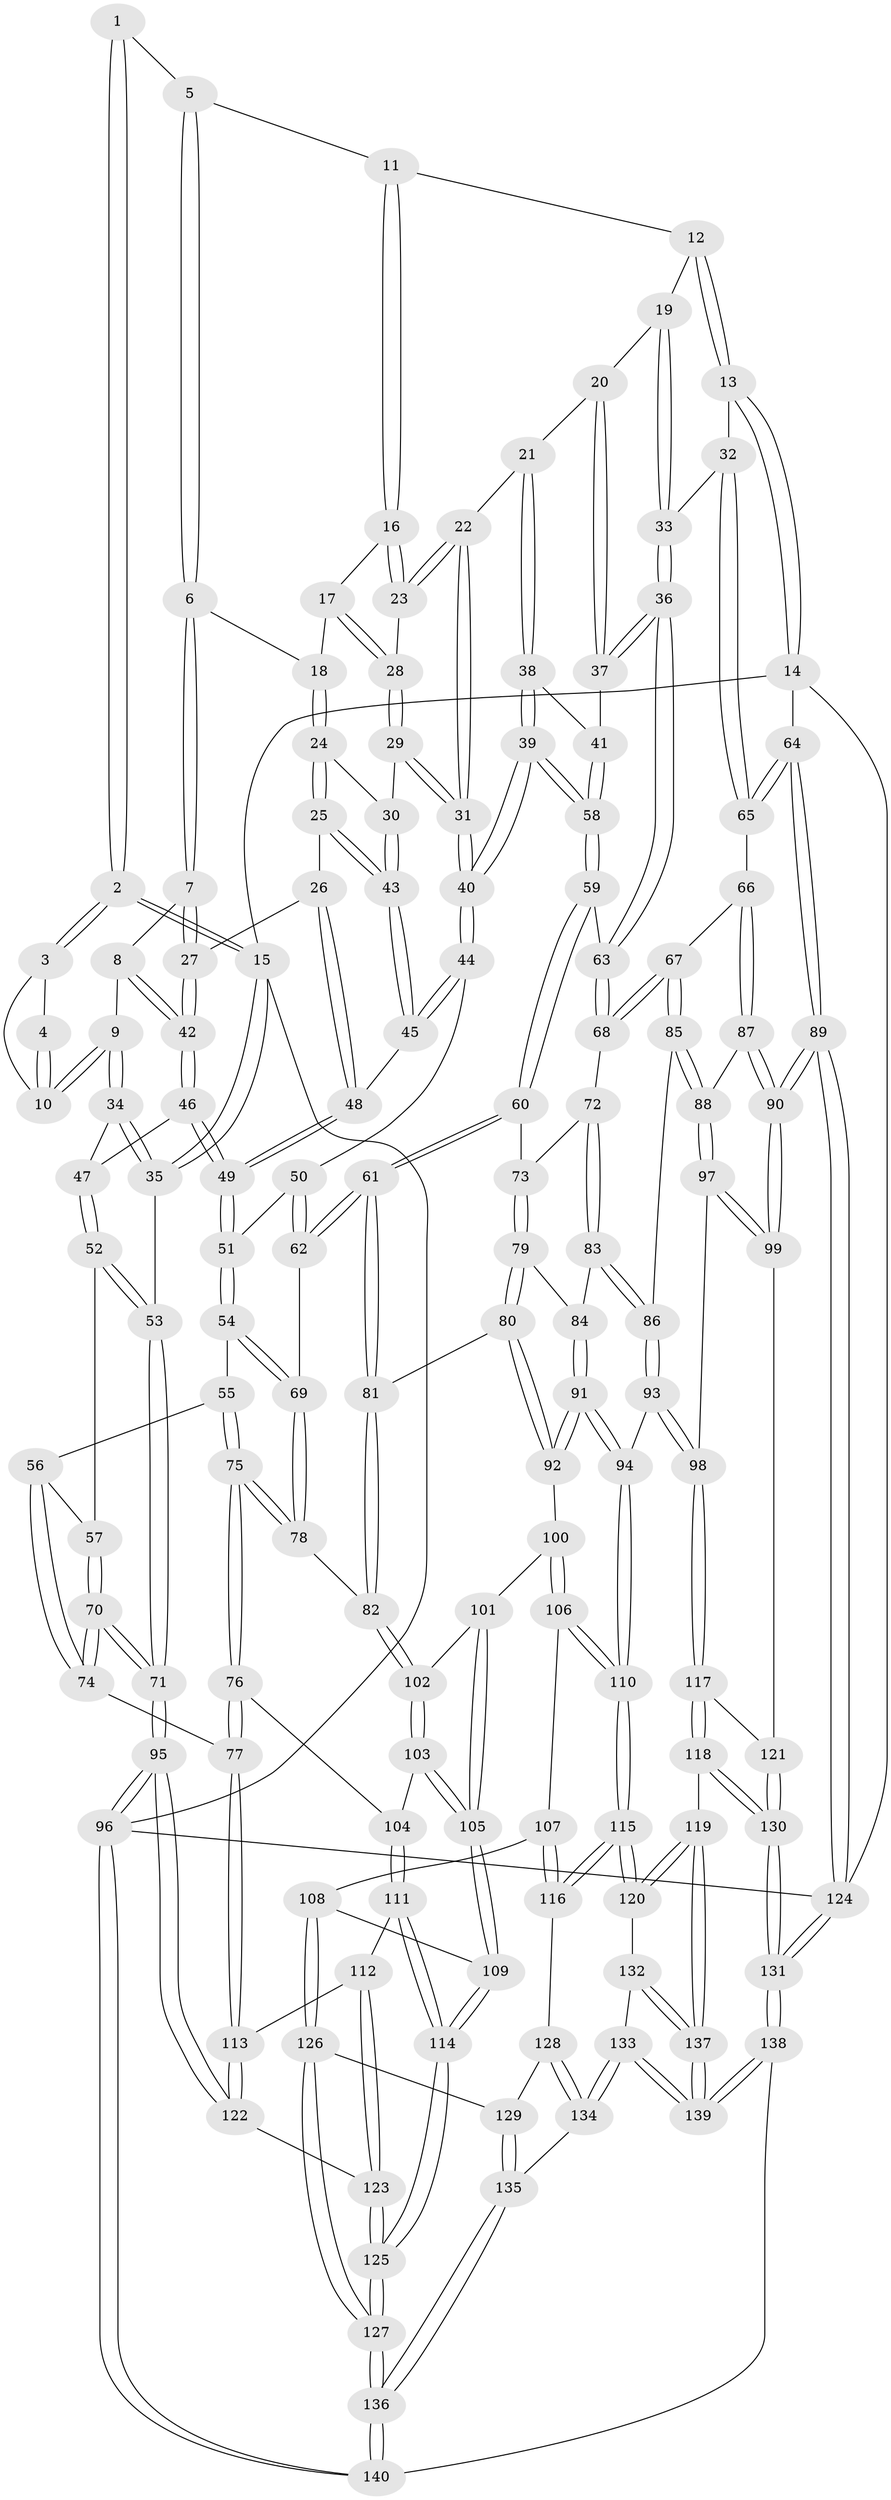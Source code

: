 // coarse degree distribution, {3: 0.1348314606741573, 6: 0.14606741573033707, 2: 0.011235955056179775, 4: 0.42696629213483145, 5: 0.2696629213483146, 8: 0.011235955056179775}
// Generated by graph-tools (version 1.1) at 2025/42/03/06/25 10:42:34]
// undirected, 140 vertices, 347 edges
graph export_dot {
graph [start="1"]
  node [color=gray90,style=filled];
  1 [pos="+0.3242504661002732+0"];
  2 [pos="+0+0"];
  3 [pos="+0.09626520071165479+0.04568359995626157"];
  4 [pos="+0.19615965617213+0"];
  5 [pos="+0.34925807256615954+0"];
  6 [pos="+0.3538453825557559+0"];
  7 [pos="+0.22367258040590157+0.12153205393998075"];
  8 [pos="+0.20864888028490475+0.12743586479220406"];
  9 [pos="+0.14488526370877777+0.13402979230565484"];
  10 [pos="+0.13599727947408233+0.10412916977760775"];
  11 [pos="+0.6771756776251702+0"];
  12 [pos="+0.9132685785133999+0"];
  13 [pos="+1+0"];
  14 [pos="+1+0"];
  15 [pos="+0+0"];
  16 [pos="+0.610639418008054+0.062090828312806344"];
  17 [pos="+0.4079137927891573+0.0018046131588588302"];
  18 [pos="+0.4012243849919868+0"];
  19 [pos="+0.81954273883916+0.050001330618216544"];
  20 [pos="+0.717794506945288+0.11914409163728422"];
  21 [pos="+0.6778905301739484+0.12928005251576613"];
  22 [pos="+0.625036039049494+0.10401962373099966"];
  23 [pos="+0.6112519503478127+0.07565583016395229"];
  24 [pos="+0.3809808031001353+0.05675756574564651"];
  25 [pos="+0.33912445897462085+0.16898843586104548"];
  26 [pos="+0.3318329117421096+0.1725248754517076"];
  27 [pos="+0.330620269591871+0.17220973649851187"];
  28 [pos="+0.47866962242716776+0.10487359647510412"];
  29 [pos="+0.4804334373890854+0.13526275869060875"];
  30 [pos="+0.43386811643988166+0.1750882260877543"];
  31 [pos="+0.5507507028975465+0.20362470170361519"];
  32 [pos="+0.9066243573912832+0.25172662942463764"];
  33 [pos="+0.8918965789608974+0.2504783409166542"];
  34 [pos="+0.11795309941851599+0.16615203313476745"];
  35 [pos="+0+0.2084824497522415"];
  36 [pos="+0.8491378453606706+0.2753438023584021"];
  37 [pos="+0.8015814652620038+0.2695715787402391"];
  38 [pos="+0.6781225291537047+0.15309472170836902"];
  39 [pos="+0.5897718935894717+0.31101864751437924"];
  40 [pos="+0.5530246471537911+0.2656031533487312"];
  41 [pos="+0.7347955012285544+0.27674740159709454"];
  42 [pos="+0.23953878701145745+0.22830888566068855"];
  43 [pos="+0.41361607813470314+0.19537942830266963"];
  44 [pos="+0.4451789470930238+0.25805705992854255"];
  45 [pos="+0.4384707689304541+0.24981105776359058"];
  46 [pos="+0.2309684016887678+0.2716573358348385"];
  47 [pos="+0.15243573489894563+0.2681032300159773"];
  48 [pos="+0.3192534934920487+0.26335337399268094"];
  49 [pos="+0.2971464883314889+0.3148280909909124"];
  50 [pos="+0.4144528251400798+0.3099138601385018"];
  51 [pos="+0.2984669363288534+0.3190564719030965"];
  52 [pos="+0.10309616636290954+0.36731911442422055"];
  53 [pos="+0+0.3034621831327456"];
  54 [pos="+0.2915382384252689+0.3679906874568944"];
  55 [pos="+0.16919791874223064+0.40919547844713083"];
  56 [pos="+0.13062813590489317+0.3960349561146678"];
  57 [pos="+0.1111554987113632+0.3778950069891972"];
  58 [pos="+0.6060269291672632+0.3425418665215556"];
  59 [pos="+0.6044309082682077+0.35386609426492377"];
  60 [pos="+0.5992356057138786+0.3725416051754661"];
  61 [pos="+0.5179648801029905+0.4332713425789256"];
  62 [pos="+0.45176345344268665+0.4107544686983143"];
  63 [pos="+0.823205867648396+0.39715970362946584"];
  64 [pos="+1+0.34494054452932044"];
  65 [pos="+1+0.3409759734104426"];
  66 [pos="+0.909462681311749+0.4739415085278417"];
  67 [pos="+0.8324521083732653+0.47535989767349407"];
  68 [pos="+0.8245924540766699+0.4679027621177381"];
  69 [pos="+0.33696586730530365+0.43001798681578396"];
  70 [pos="+0+0.6209866275989979"];
  71 [pos="+0+0.6112190759515032"];
  72 [pos="+0.7924387109887576+0.4715368227727077"];
  73 [pos="+0.6190070098696603+0.39502549010155025"];
  74 [pos="+0.06779202530995461+0.63981491349859"];
  75 [pos="+0.2520848179716793+0.5977451819982865"];
  76 [pos="+0.24350060403469226+0.608159545268485"];
  77 [pos="+0.0750092695866324+0.6429730521332204"];
  78 [pos="+0.30657351087788065+0.568397852966403"];
  79 [pos="+0.6662963388875003+0.5259989690005352"];
  80 [pos="+0.5618097217245483+0.5897866580300075"];
  81 [pos="+0.5069311685052053+0.5111131973779857"];
  82 [pos="+0.3812927594477352+0.5827118480756512"];
  83 [pos="+0.7037642862130375+0.5375755082793057"];
  84 [pos="+0.688518055844139+0.5383687436750957"];
  85 [pos="+0.8331207637173029+0.5363132877672507"];
  86 [pos="+0.7541336841219545+0.5965983192779108"];
  87 [pos="+0.9717593559140958+0.5958754426446978"];
  88 [pos="+0.8586410368695928+0.5896467742624174"];
  89 [pos="+1+0.7511713526330336"];
  90 [pos="+1+0.7483911869409696"];
  91 [pos="+0.6642271748595693+0.6709742896309392"];
  92 [pos="+0.5630335063294128+0.5978656384013548"];
  93 [pos="+0.7413363673271224+0.6952597535335626"];
  94 [pos="+0.677980959072956+0.6915217800789532"];
  95 [pos="+0+1"];
  96 [pos="+0+1"];
  97 [pos="+0.8383886663273618+0.6650782651911943"];
  98 [pos="+0.7455679187126344+0.6974771446714798"];
  99 [pos="+0.97069007848788+0.7414845539945948"];
  100 [pos="+0.4974281859392749+0.6826523068215551"];
  101 [pos="+0.45923417571336417+0.6754186595449296"];
  102 [pos="+0.4219155669709839+0.6416234949638776"];
  103 [pos="+0.3471471891156103+0.7336207352820197"];
  104 [pos="+0.26643764574120393+0.6663672905160136"];
  105 [pos="+0.37837633328880155+0.7774098254363767"];
  106 [pos="+0.5004470785552402+0.6888516825250866"];
  107 [pos="+0.47744256487791725+0.761009344657899"];
  108 [pos="+0.3797073690059095+0.7827545630846707"];
  109 [pos="+0.37904187048885396+0.7819395121117173"];
  110 [pos="+0.6040345380139232+0.7756602455528346"];
  111 [pos="+0.24413813115383004+0.7875464418166365"];
  112 [pos="+0.16883572131952929+0.7812639696375157"];
  113 [pos="+0.08385283423412565+0.6771364621851802"];
  114 [pos="+0.26236147318847114+0.8244524009591203"];
  115 [pos="+0.5988782442477746+0.8084173601594494"];
  116 [pos="+0.5070460797094047+0.8199194255363267"];
  117 [pos="+0.7721233013084413+0.7678071753321145"];
  118 [pos="+0.7806576647802611+0.8595654074045738"];
  119 [pos="+0.690714371598736+0.8612849516882363"];
  120 [pos="+0.6015311350823418+0.814116262619621"];
  121 [pos="+0.9673815217399798+0.7431632375217697"];
  122 [pos="+0.06881079198116949+0.8596997949318472"];
  123 [pos="+0.14553639505630803+0.8879131880268766"];
  124 [pos="+1+1"];
  125 [pos="+0.23421419086104753+0.9702398661554061"];
  126 [pos="+0.40386048656702717+0.8383745672014451"];
  127 [pos="+0.27122690315410586+1"];
  128 [pos="+0.4720125451893162+0.8449332198947913"];
  129 [pos="+0.44632029659018735+0.847122947210394"];
  130 [pos="+0.7932553761520676+0.8719304828629091"];
  131 [pos="+0.9965349361466177+1"];
  132 [pos="+0.5900079731960081+0.8563148332482236"];
  133 [pos="+0.5388892595452288+0.9350945818921386"];
  134 [pos="+0.517445746335556+0.9271264120773756"];
  135 [pos="+0.45701763803571316+0.9425492741289926"];
  136 [pos="+0.2739164179286152+1"];
  137 [pos="+0.6489676819858573+0.9748179640690597"];
  138 [pos="+0.6434499456345899+1"];
  139 [pos="+0.640117145379806+1"];
  140 [pos="+0.2657111441969297+1"];
  1 -- 2;
  1 -- 2;
  1 -- 5;
  2 -- 3;
  2 -- 3;
  2 -- 15;
  2 -- 15;
  3 -- 4;
  3 -- 10;
  4 -- 10;
  4 -- 10;
  5 -- 6;
  5 -- 6;
  5 -- 11;
  6 -- 7;
  6 -- 7;
  6 -- 18;
  7 -- 8;
  7 -- 27;
  7 -- 27;
  8 -- 9;
  8 -- 42;
  8 -- 42;
  9 -- 10;
  9 -- 10;
  9 -- 34;
  9 -- 34;
  11 -- 12;
  11 -- 16;
  11 -- 16;
  12 -- 13;
  12 -- 13;
  12 -- 19;
  13 -- 14;
  13 -- 14;
  13 -- 32;
  14 -- 15;
  14 -- 64;
  14 -- 124;
  15 -- 35;
  15 -- 35;
  15 -- 96;
  16 -- 17;
  16 -- 23;
  16 -- 23;
  17 -- 18;
  17 -- 28;
  17 -- 28;
  18 -- 24;
  18 -- 24;
  19 -- 20;
  19 -- 33;
  19 -- 33;
  20 -- 21;
  20 -- 37;
  20 -- 37;
  21 -- 22;
  21 -- 38;
  21 -- 38;
  22 -- 23;
  22 -- 23;
  22 -- 31;
  22 -- 31;
  23 -- 28;
  24 -- 25;
  24 -- 25;
  24 -- 30;
  25 -- 26;
  25 -- 43;
  25 -- 43;
  26 -- 27;
  26 -- 48;
  26 -- 48;
  27 -- 42;
  27 -- 42;
  28 -- 29;
  28 -- 29;
  29 -- 30;
  29 -- 31;
  29 -- 31;
  30 -- 43;
  30 -- 43;
  31 -- 40;
  31 -- 40;
  32 -- 33;
  32 -- 65;
  32 -- 65;
  33 -- 36;
  33 -- 36;
  34 -- 35;
  34 -- 35;
  34 -- 47;
  35 -- 53;
  36 -- 37;
  36 -- 37;
  36 -- 63;
  36 -- 63;
  37 -- 41;
  38 -- 39;
  38 -- 39;
  38 -- 41;
  39 -- 40;
  39 -- 40;
  39 -- 58;
  39 -- 58;
  40 -- 44;
  40 -- 44;
  41 -- 58;
  41 -- 58;
  42 -- 46;
  42 -- 46;
  43 -- 45;
  43 -- 45;
  44 -- 45;
  44 -- 45;
  44 -- 50;
  45 -- 48;
  46 -- 47;
  46 -- 49;
  46 -- 49;
  47 -- 52;
  47 -- 52;
  48 -- 49;
  48 -- 49;
  49 -- 51;
  49 -- 51;
  50 -- 51;
  50 -- 62;
  50 -- 62;
  51 -- 54;
  51 -- 54;
  52 -- 53;
  52 -- 53;
  52 -- 57;
  53 -- 71;
  53 -- 71;
  54 -- 55;
  54 -- 69;
  54 -- 69;
  55 -- 56;
  55 -- 75;
  55 -- 75;
  56 -- 57;
  56 -- 74;
  56 -- 74;
  57 -- 70;
  57 -- 70;
  58 -- 59;
  58 -- 59;
  59 -- 60;
  59 -- 60;
  59 -- 63;
  60 -- 61;
  60 -- 61;
  60 -- 73;
  61 -- 62;
  61 -- 62;
  61 -- 81;
  61 -- 81;
  62 -- 69;
  63 -- 68;
  63 -- 68;
  64 -- 65;
  64 -- 65;
  64 -- 89;
  64 -- 89;
  65 -- 66;
  66 -- 67;
  66 -- 87;
  66 -- 87;
  67 -- 68;
  67 -- 68;
  67 -- 85;
  67 -- 85;
  68 -- 72;
  69 -- 78;
  69 -- 78;
  70 -- 71;
  70 -- 71;
  70 -- 74;
  70 -- 74;
  71 -- 95;
  71 -- 95;
  72 -- 73;
  72 -- 83;
  72 -- 83;
  73 -- 79;
  73 -- 79;
  74 -- 77;
  75 -- 76;
  75 -- 76;
  75 -- 78;
  75 -- 78;
  76 -- 77;
  76 -- 77;
  76 -- 104;
  77 -- 113;
  77 -- 113;
  78 -- 82;
  79 -- 80;
  79 -- 80;
  79 -- 84;
  80 -- 81;
  80 -- 92;
  80 -- 92;
  81 -- 82;
  81 -- 82;
  82 -- 102;
  82 -- 102;
  83 -- 84;
  83 -- 86;
  83 -- 86;
  84 -- 91;
  84 -- 91;
  85 -- 86;
  85 -- 88;
  85 -- 88;
  86 -- 93;
  86 -- 93;
  87 -- 88;
  87 -- 90;
  87 -- 90;
  88 -- 97;
  88 -- 97;
  89 -- 90;
  89 -- 90;
  89 -- 124;
  89 -- 124;
  90 -- 99;
  90 -- 99;
  91 -- 92;
  91 -- 92;
  91 -- 94;
  91 -- 94;
  92 -- 100;
  93 -- 94;
  93 -- 98;
  93 -- 98;
  94 -- 110;
  94 -- 110;
  95 -- 96;
  95 -- 96;
  95 -- 122;
  95 -- 122;
  96 -- 140;
  96 -- 140;
  96 -- 124;
  97 -- 98;
  97 -- 99;
  97 -- 99;
  98 -- 117;
  98 -- 117;
  99 -- 121;
  100 -- 101;
  100 -- 106;
  100 -- 106;
  101 -- 102;
  101 -- 105;
  101 -- 105;
  102 -- 103;
  102 -- 103;
  103 -- 104;
  103 -- 105;
  103 -- 105;
  104 -- 111;
  104 -- 111;
  105 -- 109;
  105 -- 109;
  106 -- 107;
  106 -- 110;
  106 -- 110;
  107 -- 108;
  107 -- 116;
  107 -- 116;
  108 -- 109;
  108 -- 126;
  108 -- 126;
  109 -- 114;
  109 -- 114;
  110 -- 115;
  110 -- 115;
  111 -- 112;
  111 -- 114;
  111 -- 114;
  112 -- 113;
  112 -- 123;
  112 -- 123;
  113 -- 122;
  113 -- 122;
  114 -- 125;
  114 -- 125;
  115 -- 116;
  115 -- 116;
  115 -- 120;
  115 -- 120;
  116 -- 128;
  117 -- 118;
  117 -- 118;
  117 -- 121;
  118 -- 119;
  118 -- 130;
  118 -- 130;
  119 -- 120;
  119 -- 120;
  119 -- 137;
  119 -- 137;
  120 -- 132;
  121 -- 130;
  121 -- 130;
  122 -- 123;
  123 -- 125;
  123 -- 125;
  124 -- 131;
  124 -- 131;
  125 -- 127;
  125 -- 127;
  126 -- 127;
  126 -- 127;
  126 -- 129;
  127 -- 136;
  127 -- 136;
  128 -- 129;
  128 -- 134;
  128 -- 134;
  129 -- 135;
  129 -- 135;
  130 -- 131;
  130 -- 131;
  131 -- 138;
  131 -- 138;
  132 -- 133;
  132 -- 137;
  132 -- 137;
  133 -- 134;
  133 -- 134;
  133 -- 139;
  133 -- 139;
  134 -- 135;
  135 -- 136;
  135 -- 136;
  136 -- 140;
  136 -- 140;
  137 -- 139;
  137 -- 139;
  138 -- 139;
  138 -- 139;
  138 -- 140;
}
